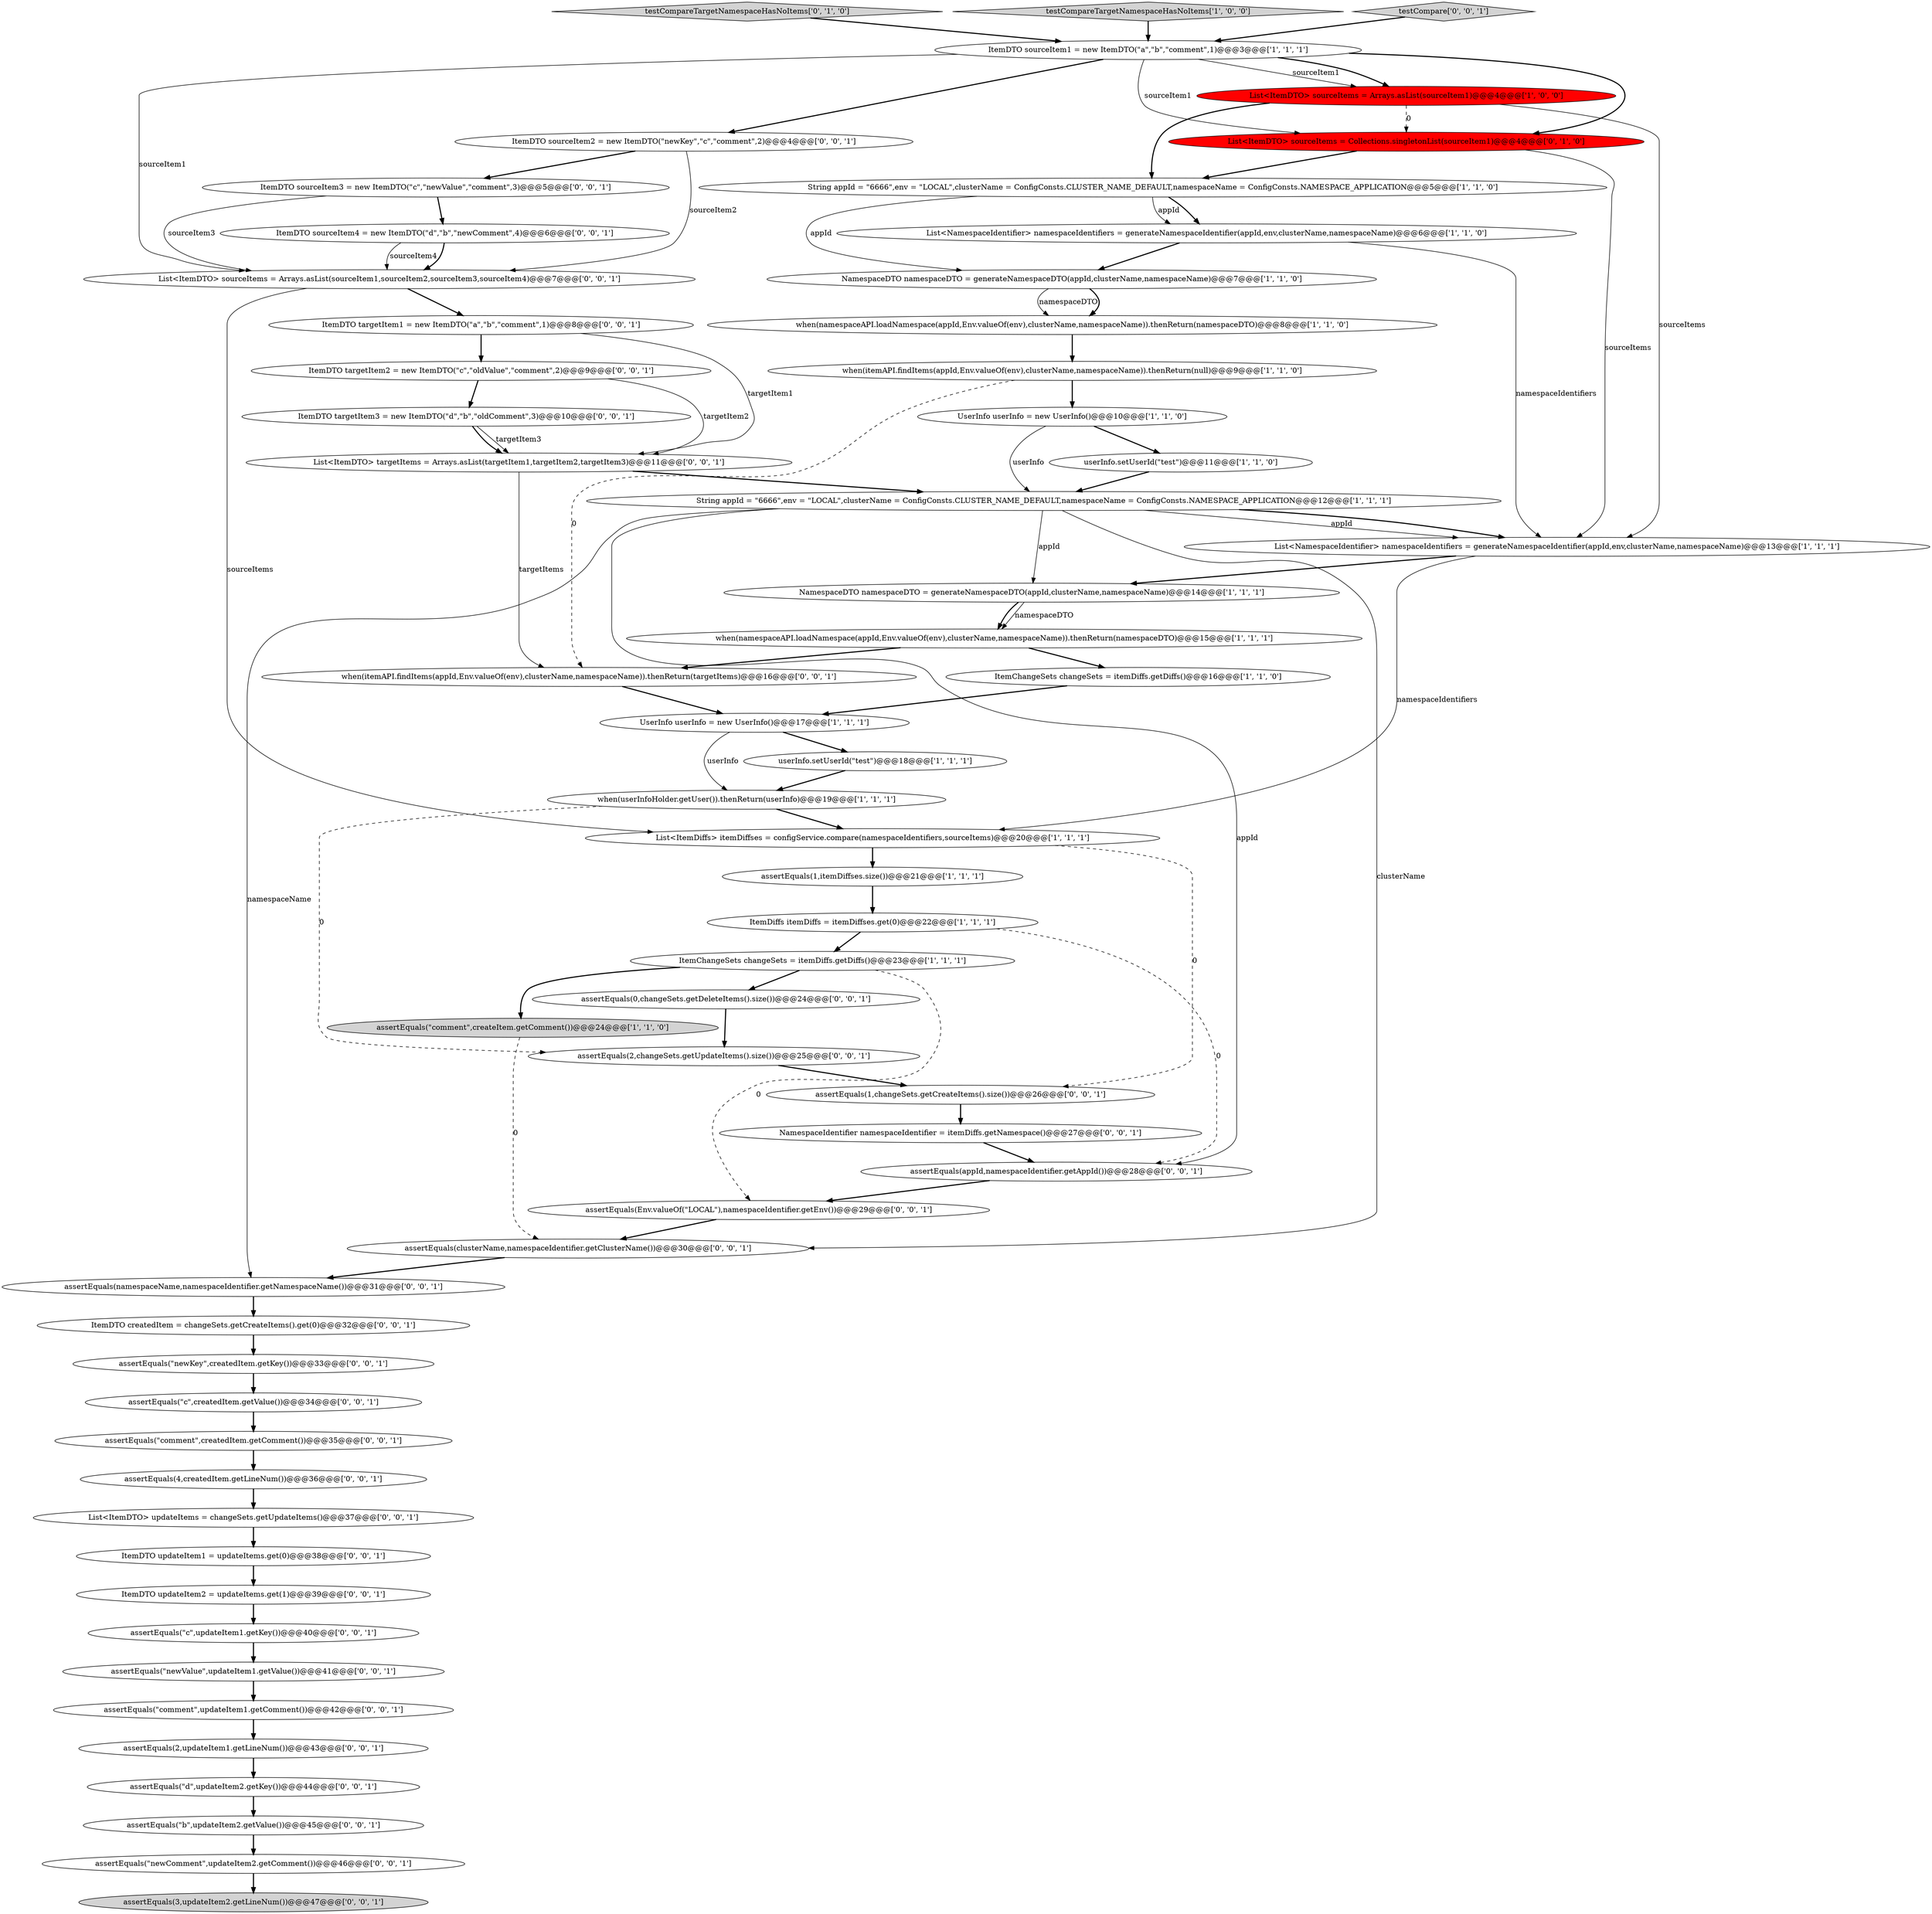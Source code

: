 digraph {
2 [style = filled, label = "ItemChangeSets changeSets = itemDiffs.getDiffs()@@@23@@@['1', '1', '1']", fillcolor = white, shape = ellipse image = "AAA0AAABBB1BBB"];
13 [style = filled, label = "ItemDiffs itemDiffs = itemDiffses.get(0)@@@22@@@['1', '1', '1']", fillcolor = white, shape = ellipse image = "AAA0AAABBB1BBB"];
17 [style = filled, label = "String appId = \"6666\",env = \"LOCAL\",clusterName = ConfigConsts.CLUSTER_NAME_DEFAULT,namespaceName = ConfigConsts.NAMESPACE_APPLICATION@@@12@@@['1', '1', '1']", fillcolor = white, shape = ellipse image = "AAA0AAABBB1BBB"];
6 [style = filled, label = "UserInfo userInfo = new UserInfo()@@@17@@@['1', '1', '1']", fillcolor = white, shape = ellipse image = "AAA0AAABBB1BBB"];
0 [style = filled, label = "String appId = \"6666\",env = \"LOCAL\",clusterName = ConfigConsts.CLUSTER_NAME_DEFAULT,namespaceName = ConfigConsts.NAMESPACE_APPLICATION@@@5@@@['1', '1', '0']", fillcolor = white, shape = ellipse image = "AAA0AAABBB1BBB"];
10 [style = filled, label = "userInfo.setUserId(\"test\")@@@11@@@['1', '1', '0']", fillcolor = white, shape = ellipse image = "AAA0AAABBB1BBB"];
15 [style = filled, label = "UserInfo userInfo = new UserInfo()@@@10@@@['1', '1', '0']", fillcolor = white, shape = ellipse image = "AAA0AAABBB1BBB"];
54 [style = filled, label = "assertEquals(3,updateItem2.getLineNum())@@@47@@@['0', '0', '1']", fillcolor = lightgray, shape = ellipse image = "AAA0AAABBB3BBB"];
34 [style = filled, label = "when(itemAPI.findItems(appId,Env.valueOf(env),clusterName,namespaceName)).thenReturn(targetItems)@@@16@@@['0', '0', '1']", fillcolor = white, shape = ellipse image = "AAA0AAABBB3BBB"];
22 [style = filled, label = "assertEquals(1,itemDiffses.size())@@@21@@@['1', '1', '1']", fillcolor = white, shape = ellipse image = "AAA0AAABBB1BBB"];
27 [style = filled, label = "assertEquals(\"newValue\",updateItem1.getValue())@@@41@@@['0', '0', '1']", fillcolor = white, shape = ellipse image = "AAA0AAABBB3BBB"];
38 [style = filled, label = "assertEquals(Env.valueOf(\"LOCAL\"),namespaceIdentifier.getEnv())@@@29@@@['0', '0', '1']", fillcolor = white, shape = ellipse image = "AAA0AAABBB3BBB"];
43 [style = filled, label = "assertEquals(2,changeSets.getUpdateItems().size())@@@25@@@['0', '0', '1']", fillcolor = white, shape = ellipse image = "AAA0AAABBB3BBB"];
46 [style = filled, label = "assertEquals(0,changeSets.getDeleteItems().size())@@@24@@@['0', '0', '1']", fillcolor = white, shape = ellipse image = "AAA0AAABBB3BBB"];
7 [style = filled, label = "when(userInfoHolder.getUser()).thenReturn(userInfo)@@@19@@@['1', '1', '1']", fillcolor = white, shape = ellipse image = "AAA0AAABBB1BBB"];
57 [style = filled, label = "ItemDTO sourceItem4 = new ItemDTO(\"d\",\"b\",\"newComment\",4)@@@6@@@['0', '0', '1']", fillcolor = white, shape = ellipse image = "AAA0AAABBB3BBB"];
14 [style = filled, label = "userInfo.setUserId(\"test\")@@@18@@@['1', '1', '1']", fillcolor = white, shape = ellipse image = "AAA0AAABBB1BBB"];
50 [style = filled, label = "assertEquals(\"b\",updateItem2.getValue())@@@45@@@['0', '0', '1']", fillcolor = white, shape = ellipse image = "AAA0AAABBB3BBB"];
45 [style = filled, label = "assertEquals(\"c\",updateItem1.getKey())@@@40@@@['0', '0', '1']", fillcolor = white, shape = ellipse image = "AAA0AAABBB3BBB"];
52 [style = filled, label = "assertEquals(\"c\",createdItem.getValue())@@@34@@@['0', '0', '1']", fillcolor = white, shape = ellipse image = "AAA0AAABBB3BBB"];
56 [style = filled, label = "assertEquals(\"d\",updateItem2.getKey())@@@44@@@['0', '0', '1']", fillcolor = white, shape = ellipse image = "AAA0AAABBB3BBB"];
30 [style = filled, label = "ItemDTO targetItem1 = new ItemDTO(\"a\",\"b\",\"comment\",1)@@@8@@@['0', '0', '1']", fillcolor = white, shape = ellipse image = "AAA0AAABBB3BBB"];
35 [style = filled, label = "List<ItemDTO> updateItems = changeSets.getUpdateItems()@@@37@@@['0', '0', '1']", fillcolor = white, shape = ellipse image = "AAA0AAABBB3BBB"];
18 [style = filled, label = "assertEquals(\"comment\",createItem.getComment())@@@24@@@['1', '1', '0']", fillcolor = lightgray, shape = ellipse image = "AAA0AAABBB1BBB"];
37 [style = filled, label = "ItemDTO sourceItem2 = new ItemDTO(\"newKey\",\"c\",\"comment\",2)@@@4@@@['0', '0', '1']", fillcolor = white, shape = ellipse image = "AAA0AAABBB3BBB"];
11 [style = filled, label = "ItemDTO sourceItem1 = new ItemDTO(\"a\",\"b\",\"comment\",1)@@@3@@@['1', '1', '1']", fillcolor = white, shape = ellipse image = "AAA0AAABBB1BBB"];
3 [style = filled, label = "when(namespaceAPI.loadNamespace(appId,Env.valueOf(env),clusterName,namespaceName)).thenReturn(namespaceDTO)@@@8@@@['1', '1', '0']", fillcolor = white, shape = ellipse image = "AAA0AAABBB1BBB"];
48 [style = filled, label = "assertEquals(\"comment\",updateItem1.getComment())@@@42@@@['0', '0', '1']", fillcolor = white, shape = ellipse image = "AAA0AAABBB3BBB"];
16 [style = filled, label = "NamespaceDTO namespaceDTO = generateNamespaceDTO(appId,clusterName,namespaceName)@@@14@@@['1', '1', '1']", fillcolor = white, shape = ellipse image = "AAA0AAABBB1BBB"];
49 [style = filled, label = "assertEquals(appId,namespaceIdentifier.getAppId())@@@28@@@['0', '0', '1']", fillcolor = white, shape = ellipse image = "AAA0AAABBB3BBB"];
55 [style = filled, label = "assertEquals(namespaceName,namespaceIdentifier.getNamespaceName())@@@31@@@['0', '0', '1']", fillcolor = white, shape = ellipse image = "AAA0AAABBB3BBB"];
36 [style = filled, label = "NamespaceIdentifier namespaceIdentifier = itemDiffs.getNamespace()@@@27@@@['0', '0', '1']", fillcolor = white, shape = ellipse image = "AAA0AAABBB3BBB"];
12 [style = filled, label = "List<NamespaceIdentifier> namespaceIdentifiers = generateNamespaceIdentifier(appId,env,clusterName,namespaceName)@@@13@@@['1', '1', '1']", fillcolor = white, shape = ellipse image = "AAA0AAABBB1BBB"];
23 [style = filled, label = "testCompareTargetNamespaceHasNoItems['0', '1', '0']", fillcolor = lightgray, shape = diamond image = "AAA0AAABBB2BBB"];
8 [style = filled, label = "List<ItemDiffs> itemDiffses = configService.compare(namespaceIdentifiers,sourceItems)@@@20@@@['1', '1', '1']", fillcolor = white, shape = ellipse image = "AAA0AAABBB1BBB"];
51 [style = filled, label = "assertEquals(4,createdItem.getLineNum())@@@36@@@['0', '0', '1']", fillcolor = white, shape = ellipse image = "AAA0AAABBB3BBB"];
29 [style = filled, label = "ItemDTO createdItem = changeSets.getCreateItems().get(0)@@@32@@@['0', '0', '1']", fillcolor = white, shape = ellipse image = "AAA0AAABBB3BBB"];
4 [style = filled, label = "ItemChangeSets changeSets = itemDiffs.getDiffs()@@@16@@@['1', '1', '0']", fillcolor = white, shape = ellipse image = "AAA0AAABBB1BBB"];
21 [style = filled, label = "List<ItemDTO> sourceItems = Arrays.asList(sourceItem1)@@@4@@@['1', '0', '0']", fillcolor = red, shape = ellipse image = "AAA1AAABBB1BBB"];
39 [style = filled, label = "ItemDTO updateItem2 = updateItems.get(1)@@@39@@@['0', '0', '1']", fillcolor = white, shape = ellipse image = "AAA0AAABBB3BBB"];
24 [style = filled, label = "List<ItemDTO> sourceItems = Collections.singletonList(sourceItem1)@@@4@@@['0', '1', '0']", fillcolor = red, shape = ellipse image = "AAA1AAABBB2BBB"];
19 [style = filled, label = "when(itemAPI.findItems(appId,Env.valueOf(env),clusterName,namespaceName)).thenReturn(null)@@@9@@@['1', '1', '0']", fillcolor = white, shape = ellipse image = "AAA0AAABBB1BBB"];
42 [style = filled, label = "assertEquals(\"newComment\",updateItem2.getComment())@@@46@@@['0', '0', '1']", fillcolor = white, shape = ellipse image = "AAA0AAABBB3BBB"];
53 [style = filled, label = "assertEquals(\"comment\",createdItem.getComment())@@@35@@@['0', '0', '1']", fillcolor = white, shape = ellipse image = "AAA0AAABBB3BBB"];
26 [style = filled, label = "assertEquals(1,changeSets.getCreateItems().size())@@@26@@@['0', '0', '1']", fillcolor = white, shape = ellipse image = "AAA0AAABBB3BBB"];
9 [style = filled, label = "List<NamespaceIdentifier> namespaceIdentifiers = generateNamespaceIdentifier(appId,env,clusterName,namespaceName)@@@6@@@['1', '1', '0']", fillcolor = white, shape = ellipse image = "AAA0AAABBB1BBB"];
20 [style = filled, label = "testCompareTargetNamespaceHasNoItems['1', '0', '0']", fillcolor = lightgray, shape = diamond image = "AAA0AAABBB1BBB"];
25 [style = filled, label = "assertEquals(\"newKey\",createdItem.getKey())@@@33@@@['0', '0', '1']", fillcolor = white, shape = ellipse image = "AAA0AAABBB3BBB"];
28 [style = filled, label = "List<ItemDTO> sourceItems = Arrays.asList(sourceItem1,sourceItem2,sourceItem3,sourceItem4)@@@7@@@['0', '0', '1']", fillcolor = white, shape = ellipse image = "AAA0AAABBB3BBB"];
47 [style = filled, label = "assertEquals(clusterName,namespaceIdentifier.getClusterName())@@@30@@@['0', '0', '1']", fillcolor = white, shape = ellipse image = "AAA0AAABBB3BBB"];
31 [style = filled, label = "ItemDTO sourceItem3 = new ItemDTO(\"c\",\"newValue\",\"comment\",3)@@@5@@@['0', '0', '1']", fillcolor = white, shape = ellipse image = "AAA0AAABBB3BBB"];
58 [style = filled, label = "assertEquals(2,updateItem1.getLineNum())@@@43@@@['0', '0', '1']", fillcolor = white, shape = ellipse image = "AAA0AAABBB3BBB"];
1 [style = filled, label = "NamespaceDTO namespaceDTO = generateNamespaceDTO(appId,clusterName,namespaceName)@@@7@@@['1', '1', '0']", fillcolor = white, shape = ellipse image = "AAA0AAABBB1BBB"];
41 [style = filled, label = "List<ItemDTO> targetItems = Arrays.asList(targetItem1,targetItem2,targetItem3)@@@11@@@['0', '0', '1']", fillcolor = white, shape = ellipse image = "AAA0AAABBB3BBB"];
5 [style = filled, label = "when(namespaceAPI.loadNamespace(appId,Env.valueOf(env),clusterName,namespaceName)).thenReturn(namespaceDTO)@@@15@@@['1', '1', '1']", fillcolor = white, shape = ellipse image = "AAA0AAABBB1BBB"];
44 [style = filled, label = "ItemDTO targetItem2 = new ItemDTO(\"c\",\"oldValue\",\"comment\",2)@@@9@@@['0', '0', '1']", fillcolor = white, shape = ellipse image = "AAA0AAABBB3BBB"];
40 [style = filled, label = "testCompare['0', '0', '1']", fillcolor = lightgray, shape = diamond image = "AAA0AAABBB3BBB"];
32 [style = filled, label = "ItemDTO targetItem3 = new ItemDTO(\"d\",\"b\",\"oldComment\",3)@@@10@@@['0', '0', '1']", fillcolor = white, shape = ellipse image = "AAA0AAABBB3BBB"];
33 [style = filled, label = "ItemDTO updateItem1 = updateItems.get(0)@@@38@@@['0', '0', '1']", fillcolor = white, shape = ellipse image = "AAA0AAABBB3BBB"];
15->10 [style = bold, label=""];
25->52 [style = bold, label=""];
6->7 [style = solid, label="userInfo"];
45->27 [style = bold, label=""];
10->17 [style = bold, label=""];
43->26 [style = bold, label=""];
7->8 [style = bold, label=""];
32->41 [style = solid, label="targetItem3"];
1->3 [style = solid, label="namespaceDTO"];
14->7 [style = bold, label=""];
5->34 [style = bold, label=""];
19->34 [style = dashed, label="0"];
40->11 [style = bold, label=""];
3->19 [style = bold, label=""];
37->31 [style = bold, label=""];
19->15 [style = bold, label=""];
21->24 [style = dashed, label="0"];
22->13 [style = bold, label=""];
15->17 [style = solid, label="userInfo"];
31->28 [style = solid, label="sourceItem3"];
41->34 [style = solid, label="targetItems"];
21->0 [style = bold, label=""];
28->30 [style = bold, label=""];
55->29 [style = bold, label=""];
24->0 [style = bold, label=""];
57->28 [style = solid, label="sourceItem4"];
7->43 [style = dashed, label="0"];
11->37 [style = bold, label=""];
2->18 [style = bold, label=""];
49->38 [style = bold, label=""];
39->45 [style = bold, label=""];
51->35 [style = bold, label=""];
58->56 [style = bold, label=""];
8->22 [style = bold, label=""];
11->28 [style = solid, label="sourceItem1"];
21->12 [style = solid, label="sourceItems"];
31->57 [style = bold, label=""];
36->49 [style = bold, label=""];
44->32 [style = bold, label=""];
56->50 [style = bold, label=""];
28->8 [style = solid, label="sourceItems"];
11->21 [style = solid, label="sourceItem1"];
38->47 [style = bold, label=""];
13->49 [style = dashed, label="0"];
9->1 [style = bold, label=""];
16->5 [style = solid, label="namespaceDTO"];
30->44 [style = bold, label=""];
46->43 [style = bold, label=""];
48->58 [style = bold, label=""];
9->12 [style = solid, label="namespaceIdentifiers"];
11->21 [style = bold, label=""];
0->1 [style = solid, label="appId"];
1->3 [style = bold, label=""];
44->41 [style = solid, label="targetItem2"];
11->24 [style = bold, label=""];
11->24 [style = solid, label="sourceItem1"];
17->55 [style = solid, label="namespaceName"];
37->28 [style = solid, label="sourceItem2"];
17->12 [style = bold, label=""];
50->42 [style = bold, label=""];
17->49 [style = solid, label="appId"];
5->4 [style = bold, label=""];
16->5 [style = bold, label=""];
32->41 [style = bold, label=""];
23->11 [style = bold, label=""];
20->11 [style = bold, label=""];
13->2 [style = bold, label=""];
17->12 [style = solid, label="appId"];
8->26 [style = dashed, label="0"];
2->46 [style = bold, label=""];
0->9 [style = bold, label=""];
18->47 [style = dashed, label="0"];
52->53 [style = bold, label=""];
53->51 [style = bold, label=""];
4->6 [style = bold, label=""];
57->28 [style = bold, label=""];
12->8 [style = solid, label="namespaceIdentifiers"];
26->36 [style = bold, label=""];
35->33 [style = bold, label=""];
17->16 [style = solid, label="appId"];
29->25 [style = bold, label=""];
12->16 [style = bold, label=""];
2->38 [style = dashed, label="0"];
6->14 [style = bold, label=""];
41->17 [style = bold, label=""];
24->12 [style = solid, label="sourceItems"];
47->55 [style = bold, label=""];
33->39 [style = bold, label=""];
34->6 [style = bold, label=""];
30->41 [style = solid, label="targetItem1"];
0->9 [style = solid, label="appId"];
27->48 [style = bold, label=""];
42->54 [style = bold, label=""];
17->47 [style = solid, label="clusterName"];
}
